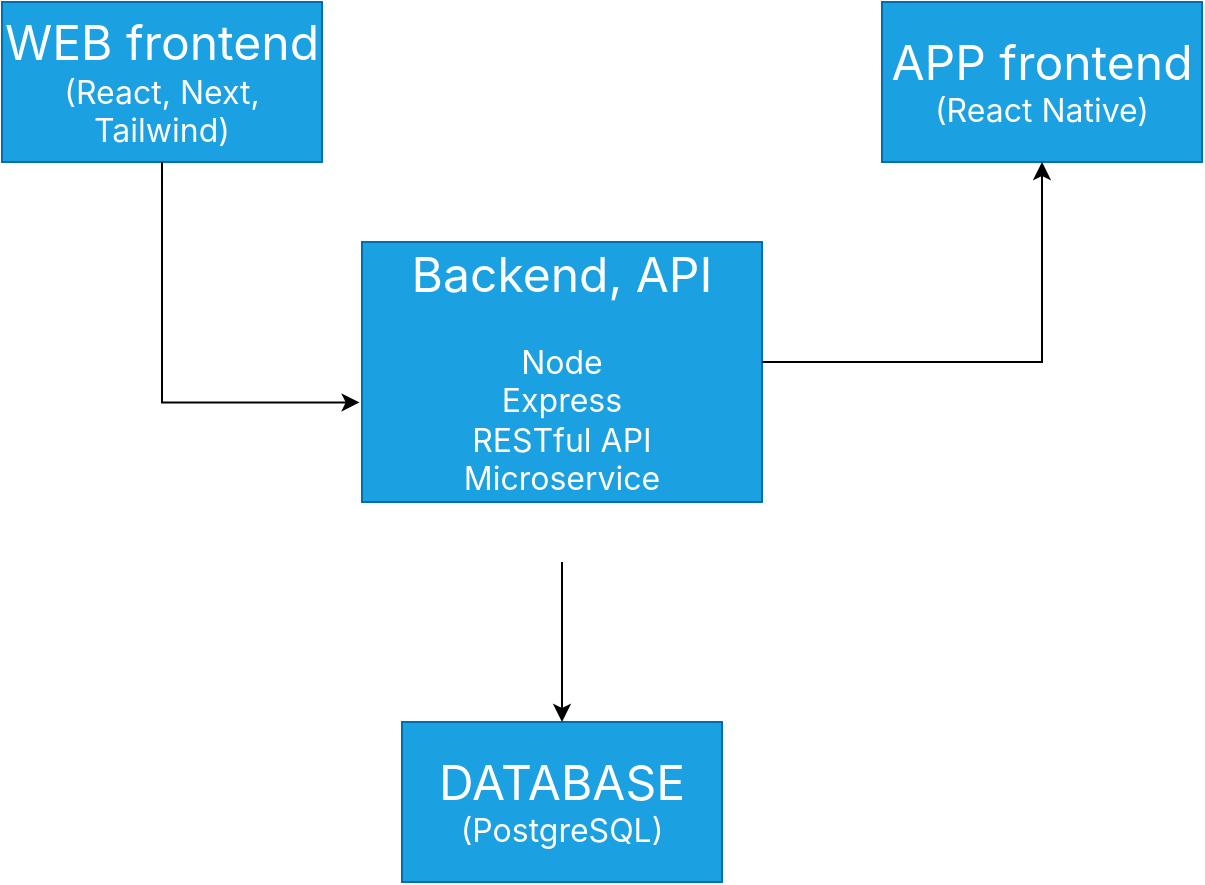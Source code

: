 <mxfile version="26.2.13" pages="2">
  <diagram name="Page-1" id="uW3dOMuiEI5ObH0-jcux">
    <mxGraphModel dx="1044" dy="534" grid="1" gridSize="10" guides="1" tooltips="1" connect="1" arrows="1" fold="1" page="1" pageScale="1" pageWidth="850" pageHeight="1100" math="0" shadow="0">
      <root>
        <mxCell id="0" />
        <mxCell id="1" parent="0" />
        <mxCell id="7dhZKbkx1v7_6WOr9_Gl-1" value="&lt;font style=&quot;font-size: 24px;&quot; face=&quot;Inter&quot;&gt;Backend, API&lt;/font&gt;&lt;div&gt;&lt;font size=&quot;3&quot; face=&quot;Inter&quot;&gt;&lt;br&gt;&lt;/font&gt;&lt;/div&gt;&lt;div&gt;&lt;font size=&quot;3&quot; face=&quot;Inter&quot;&gt;Node&lt;/font&gt;&lt;/div&gt;&lt;div&gt;&lt;font size=&quot;3&quot; face=&quot;Inter&quot;&gt;Express&lt;/font&gt;&lt;/div&gt;&lt;div&gt;&lt;font size=&quot;3&quot; face=&quot;Inter&quot;&gt;RESTful API&lt;/font&gt;&lt;/div&gt;&lt;div&gt;&lt;font size=&quot;3&quot; face=&quot;Inter&quot;&gt;Microservice&lt;/font&gt;&lt;/div&gt;" style="rounded=0;whiteSpace=wrap;html=1;fillColor=#1ba1e2;fontColor=#ffffff;strokeColor=#006EAF;" vertex="1" parent="1">
          <mxGeometry x="300" y="360" width="200" height="130" as="geometry" />
        </mxCell>
        <mxCell id="7dhZKbkx1v7_6WOr9_Gl-2" value="&lt;font face=&quot;Inter&quot;&gt;&lt;span style=&quot;font-size: 24px;&quot;&gt;WEB frontend&lt;/span&gt;&lt;/font&gt;&lt;br&gt;&lt;div&gt;&lt;font size=&quot;3&quot; face=&quot;Inter&quot;&gt;(React, Next, Tailwind)&lt;/font&gt;&lt;/div&gt;" style="rounded=0;whiteSpace=wrap;html=1;fillColor=#1ba1e2;fontColor=#ffffff;strokeColor=#006EAF;" vertex="1" parent="1">
          <mxGeometry x="120" y="240" width="160" height="80" as="geometry" />
        </mxCell>
        <mxCell id="7dhZKbkx1v7_6WOr9_Gl-3" value="&lt;font style=&quot;font-size: 24px;&quot; face=&quot;Inter&quot;&gt;DATABASE&lt;/font&gt;&lt;div&gt;&lt;font size=&quot;3&quot; face=&quot;Inter&quot;&gt;(PostgreSQL)&lt;/font&gt;&lt;/div&gt;" style="rounded=0;whiteSpace=wrap;html=1;fillColor=#1ba1e2;fontColor=#ffffff;strokeColor=#006EAF;" vertex="1" parent="1">
          <mxGeometry x="320" y="600" width="160" height="80" as="geometry" />
        </mxCell>
        <mxCell id="7dhZKbkx1v7_6WOr9_Gl-4" value="&lt;font face=&quot;Inter&quot;&gt;&lt;span style=&quot;font-size: 24px;&quot;&gt;APP frontend&lt;/span&gt;&lt;/font&gt;&lt;br&gt;&lt;div&gt;&lt;font size=&quot;3&quot; face=&quot;Inter&quot;&gt;(React Native)&lt;/font&gt;&lt;/div&gt;" style="rounded=0;whiteSpace=wrap;html=1;fillColor=#1ba1e2;fontColor=#ffffff;strokeColor=#006EAF;" vertex="1" parent="1">
          <mxGeometry x="560" y="240" width="160" height="80" as="geometry" />
        </mxCell>
        <mxCell id="7dhZKbkx1v7_6WOr9_Gl-5" style="edgeStyle=orthogonalEdgeStyle;rounded=0;orthogonalLoop=1;jettySize=auto;html=1;entryX=0.5;entryY=1;entryDx=0;entryDy=0;" edge="1" parent="1" source="7dhZKbkx1v7_6WOr9_Gl-1" target="7dhZKbkx1v7_6WOr9_Gl-4">
          <mxGeometry relative="1" as="geometry">
            <Array as="points">
              <mxPoint x="640" y="420" />
            </Array>
          </mxGeometry>
        </mxCell>
        <mxCell id="7dhZKbkx1v7_6WOr9_Gl-6" style="edgeStyle=orthogonalEdgeStyle;rounded=0;orthogonalLoop=1;jettySize=auto;html=1;exitX=0.5;exitY=1;exitDx=0;exitDy=0;entryX=-0.006;entryY=0.617;entryDx=0;entryDy=0;entryPerimeter=0;" edge="1" parent="1" source="7dhZKbkx1v7_6WOr9_Gl-2" target="7dhZKbkx1v7_6WOr9_Gl-1">
          <mxGeometry relative="1" as="geometry">
            <mxPoint x="60" y="425" as="sourcePoint" />
            <mxPoint x="60" y="320" as="targetPoint" />
            <Array as="points">
              <mxPoint x="200" y="440" />
            </Array>
          </mxGeometry>
        </mxCell>
        <mxCell id="7dhZKbkx1v7_6WOr9_Gl-7" style="edgeStyle=orthogonalEdgeStyle;rounded=0;orthogonalLoop=1;jettySize=auto;html=1;entryX=0.5;entryY=0;entryDx=0;entryDy=0;" edge="1" parent="1" target="7dhZKbkx1v7_6WOr9_Gl-3">
          <mxGeometry relative="1" as="geometry">
            <mxPoint x="400" y="520" as="sourcePoint" />
            <mxPoint x="540" y="460" as="targetPoint" />
            <Array as="points">
              <mxPoint x="400" y="560" />
              <mxPoint x="400" y="560" />
            </Array>
          </mxGeometry>
        </mxCell>
      </root>
    </mxGraphModel>
  </diagram>
  <diagram name="Copy of Page-1" id="uNNdDeAe0o21gRrDVHO-">
    <mxGraphModel dx="1044" dy="534" grid="1" gridSize="10" guides="1" tooltips="1" connect="1" arrows="1" fold="1" page="1" pageScale="1" pageWidth="850" pageHeight="1100" math="0" shadow="0">
      <root>
        <mxCell id="UVOJNviR-umzuXDrBaZI-0" />
        <mxCell id="UVOJNviR-umzuXDrBaZI-1" parent="UVOJNviR-umzuXDrBaZI-0" />
      </root>
    </mxGraphModel>
  </diagram>
</mxfile>
